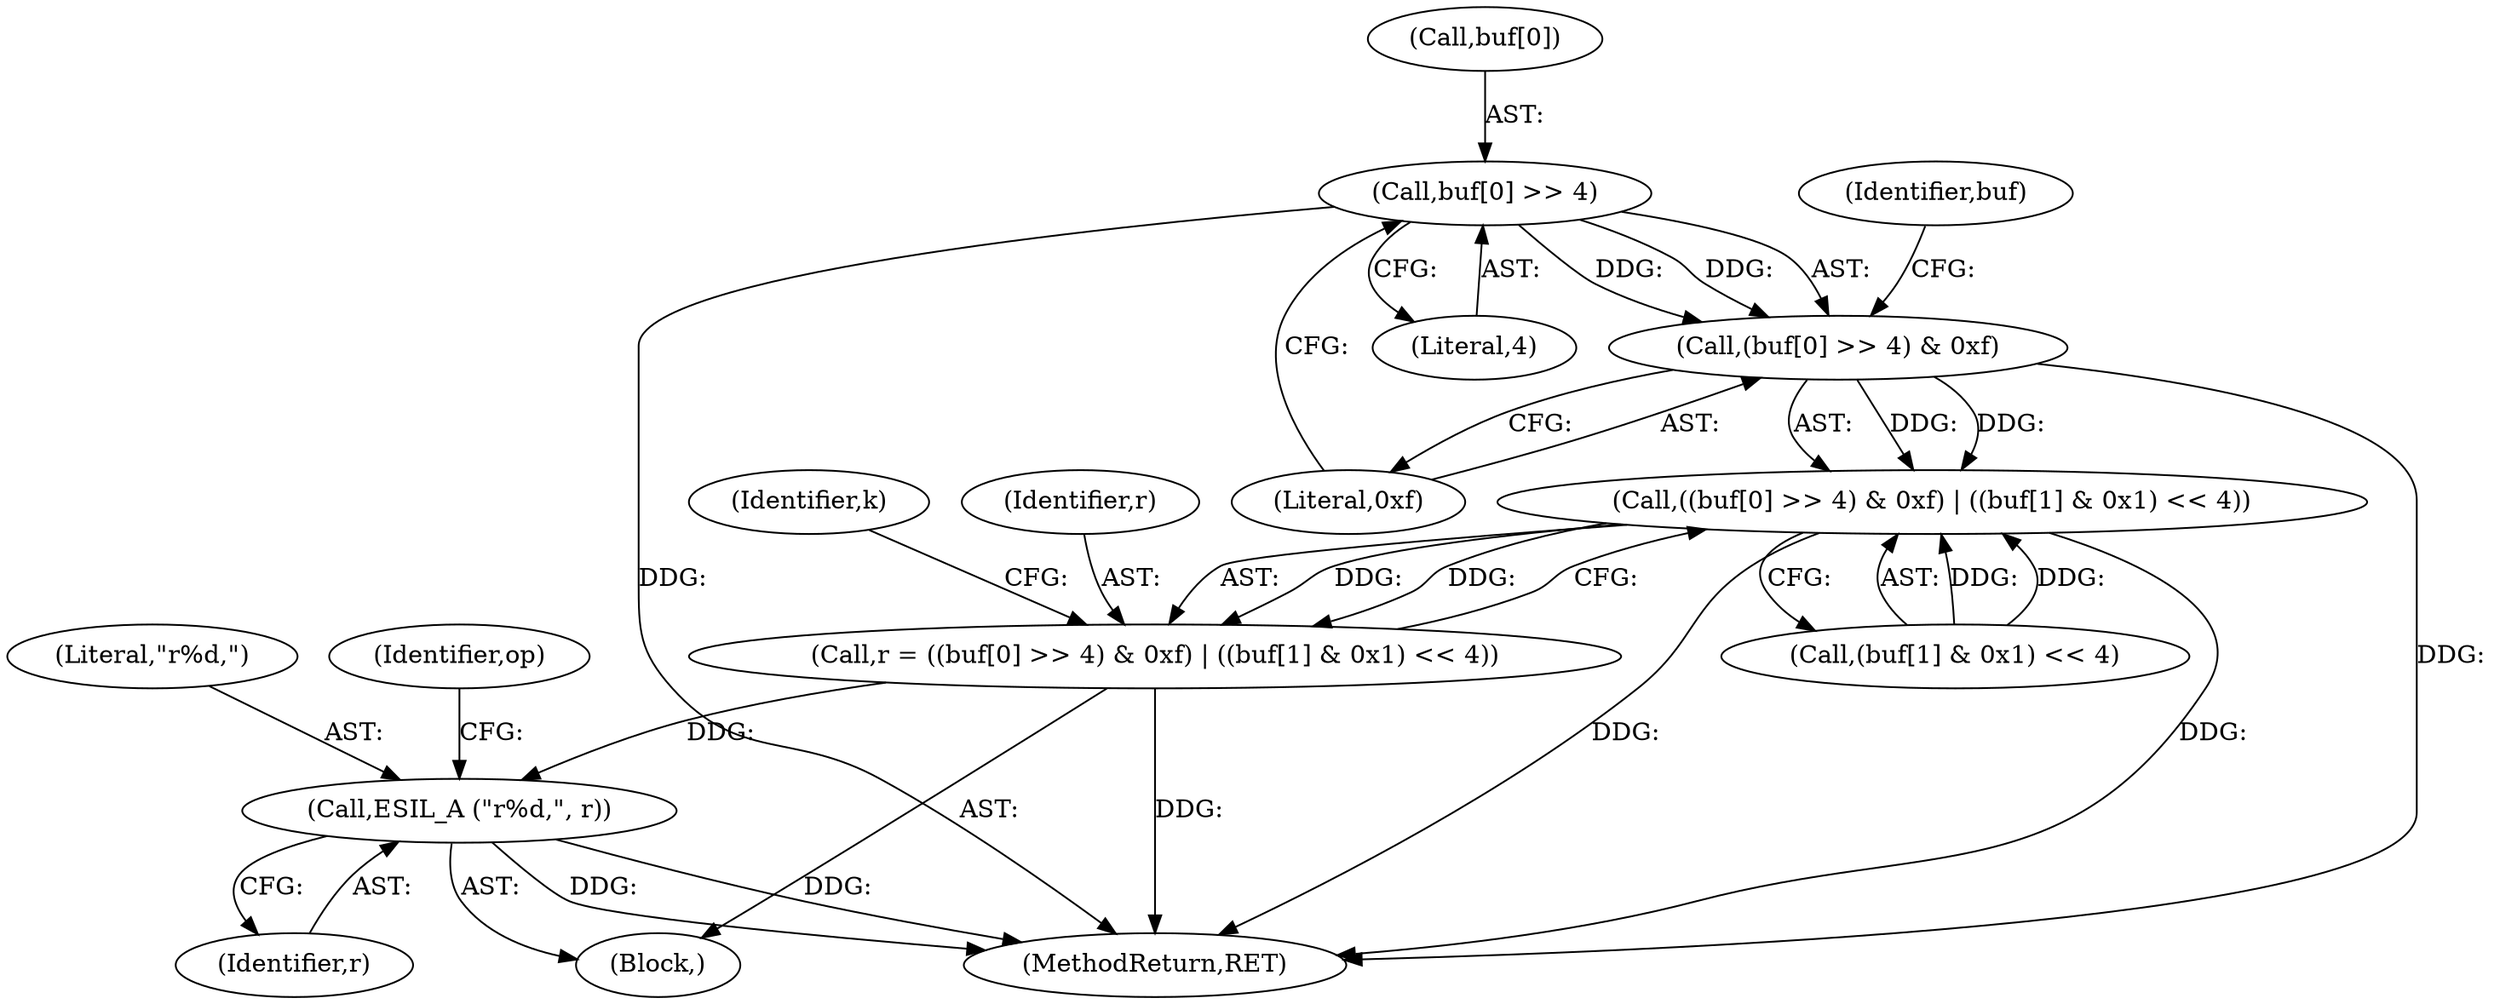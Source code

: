 digraph "0_radare2_d04c78773f6959bcb427453f8e5b9824d5ba9eff@array" {
"1000115" [label="(Call,buf[0] >> 4)"];
"1000114" [label="(Call,(buf[0] >> 4) & 0xf)"];
"1000113" [label="(Call,((buf[0] >> 4) & 0xf) | ((buf[1] & 0x1) << 4))"];
"1000111" [label="(Call,r = ((buf[0] >> 4) & 0xf) | ((buf[1] & 0x1) << 4))"];
"1000145" [label="(Call,ESIL_A (\"r%d,\", r))"];
"1000149" [label="(Identifier,op)"];
"1000111" [label="(Call,r = ((buf[0] >> 4) & 0xf) | ((buf[1] & 0x1) << 4))"];
"1000130" [label="(Identifier,k)"];
"1000146" [label="(Literal,\"r%d,\")"];
"1000112" [label="(Identifier,r)"];
"1000161" [label="(MethodReturn,RET)"];
"1000147" [label="(Identifier,r)"];
"1000115" [label="(Call,buf[0] >> 4)"];
"1000116" [label="(Call,buf[0])"];
"1000120" [label="(Literal,0xf)"];
"1000113" [label="(Call,((buf[0] >> 4) & 0xf) | ((buf[1] & 0x1) << 4))"];
"1000124" [label="(Identifier,buf)"];
"1000114" [label="(Call,(buf[0] >> 4) & 0xf)"];
"1000121" [label="(Call,(buf[1] & 0x1) << 4)"];
"1000119" [label="(Literal,4)"];
"1000103" [label="(Block,)"];
"1000145" [label="(Call,ESIL_A (\"r%d,\", r))"];
"1000115" -> "1000114"  [label="AST: "];
"1000115" -> "1000119"  [label="CFG: "];
"1000116" -> "1000115"  [label="AST: "];
"1000119" -> "1000115"  [label="AST: "];
"1000120" -> "1000115"  [label="CFG: "];
"1000115" -> "1000161"  [label="DDG: "];
"1000115" -> "1000114"  [label="DDG: "];
"1000115" -> "1000114"  [label="DDG: "];
"1000114" -> "1000113"  [label="AST: "];
"1000114" -> "1000120"  [label="CFG: "];
"1000120" -> "1000114"  [label="AST: "];
"1000124" -> "1000114"  [label="CFG: "];
"1000114" -> "1000161"  [label="DDG: "];
"1000114" -> "1000113"  [label="DDG: "];
"1000114" -> "1000113"  [label="DDG: "];
"1000113" -> "1000111"  [label="AST: "];
"1000113" -> "1000121"  [label="CFG: "];
"1000121" -> "1000113"  [label="AST: "];
"1000111" -> "1000113"  [label="CFG: "];
"1000113" -> "1000161"  [label="DDG: "];
"1000113" -> "1000161"  [label="DDG: "];
"1000113" -> "1000111"  [label="DDG: "];
"1000113" -> "1000111"  [label="DDG: "];
"1000121" -> "1000113"  [label="DDG: "];
"1000121" -> "1000113"  [label="DDG: "];
"1000111" -> "1000103"  [label="AST: "];
"1000112" -> "1000111"  [label="AST: "];
"1000130" -> "1000111"  [label="CFG: "];
"1000111" -> "1000161"  [label="DDG: "];
"1000111" -> "1000145"  [label="DDG: "];
"1000145" -> "1000103"  [label="AST: "];
"1000145" -> "1000147"  [label="CFG: "];
"1000146" -> "1000145"  [label="AST: "];
"1000147" -> "1000145"  [label="AST: "];
"1000149" -> "1000145"  [label="CFG: "];
"1000145" -> "1000161"  [label="DDG: "];
"1000145" -> "1000161"  [label="DDG: "];
}
